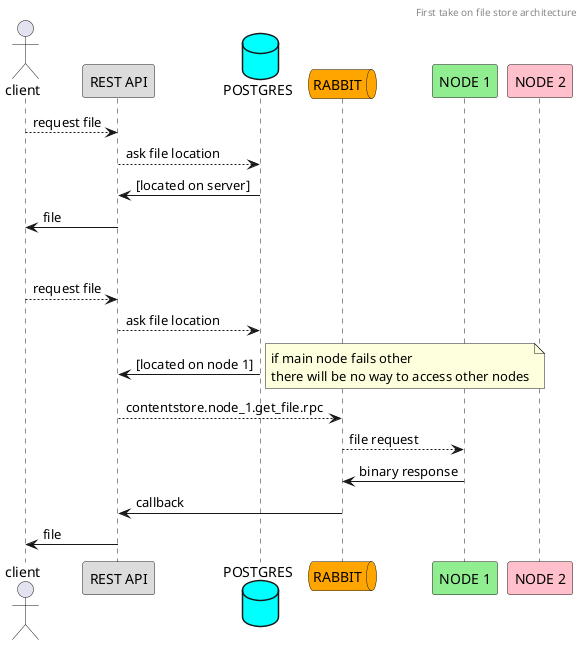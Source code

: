 @startuml contentstore take 1

actor client as client

participant "REST API" as api #Gainsboro
database "POSTGRES" as pg #Cyan

header "First take on file store architecture"

queue "RABBIT" as rmq #Orange

participant "NODE 1" as n1 #LightGreen

participant "NODE 2" as n2 #Pink

client --> api : request file
api --> pg : ask file location
pg -> api : [located on server]
api -> client : file
||40||
client --> api : request file
api --> pg : ask file location
pg -> api : [located on node 1]
note right
    if main node fails other
    there will be no way to access other nodes
end note 
api --> rmq : contentstore.node_1.get_file.rpc
rmq --> n1 : file request
n1 -> rmq : binary response
rmq -> api : callback
api -> client : file

@enduml